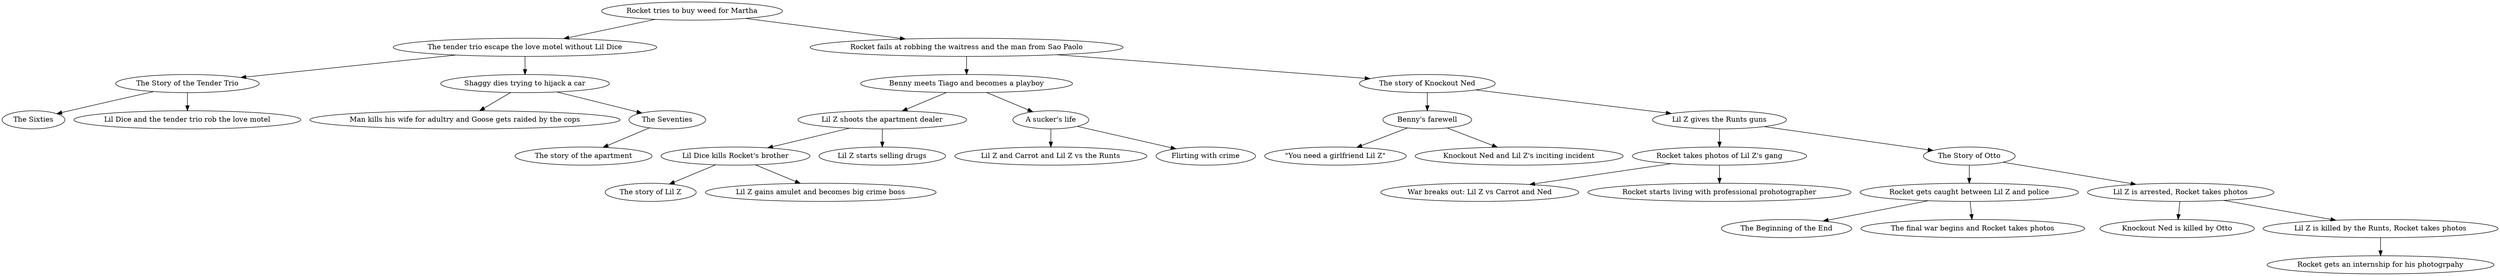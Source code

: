 digraph MovieTree {
  20 [label="The Sixties"]
	21 [label="The Story of the Tender Trio"]
	22 [label="Lil Dice and the tender trio rob the love motel"]
	23 [label="The tender trio escape the love motel without Lil Dice"]
	24 [label="Man kills his wife for adultry and Goose gets raided by the cops"]
	25 [label="Shaggy dies trying to hijack a car"]
	26 [label="The Seventies"]
	27 [label="The story of the apartment"]
	28 [label="Rocket tries to buy weed for Martha"]
	30 [label="The story of Lil Z"]
	31 [label="Lil Dice kills Rocket's brother"]
	32 [label="Lil Z gains amulet and becomes big crime boss"]
	33 [label="Lil Z shoots the apartment dealer"]
	34 [label="Lil Z starts selling drugs"]
	35 [label="Benny meets Tiago and becomes a playboy"]
	36 [label="Lil Z and Carrot and Lil Z vs the Runts"]
	37 [label="A sucker's life"]
	38 [label="Flirting with crime"]
	39 [label="Rocket fails at robbing the waitress and the man from Sao Paolo"]
	40 [label="\"You need a girlfriend Lil Z\""]
	41 [label="Benny's farewell"]
	42 [label="Knockout Ned and Lil Z's inciting incident"]
	43 [label="The story of Knockout Ned"]
	44 [label="War breaks out: Lil Z vs Carrot and Ned"]
	45 [label="Rocket takes photos of Lil Z's gang"]
	46 [label="Rocket starts living with professional prohotographer"]
	47 [label="Lil Z gives the Runts guns"]
	48 [label="The Beginning of the End"]
	50 [label="Rocket gets caught between Lil Z and police"]
	51 [label="The final war begins and Rocket takes photos"]
	52 [label="The Story of Otto"]
	54 [label="Knockout Ned is killed by Otto"]
	55 [label="Lil Z is arrested, Rocket takes photos"]
	56 [label="Lil Z is killed by the Runts, Rocket takes photos"]
	57 [label="Rocket gets an internship for his photogrpahy"]
	28 -> 23
	28 -> 39
	23 -> 21
	23 -> 25
	21 -> 20
	21 -> 22
	25 -> 24
	25 -> 26
	26 -> 27
	39 -> 35
	39 -> 43
	35 -> 33
	35 -> 37
	33 -> 31
	33 -> 34
	31 -> 30
	31 -> 32
	37 -> 36
	37 -> 38
	43 -> 41
	43 -> 47
	41 -> 40
	41 -> 42
	47 -> 45
	47 -> 52
	45 -> 44
	45 -> 46
	52 -> 50
	52 -> 55
	50 -> 48
	50 -> 51
	55 -> 54
	55 -> 56
	56 -> 57
}
